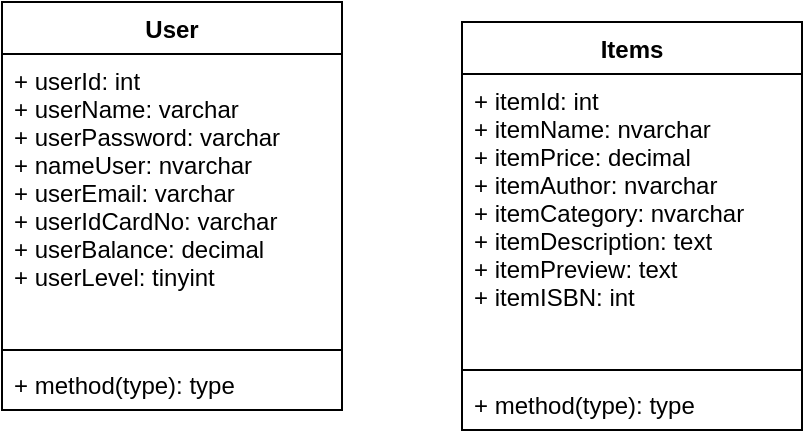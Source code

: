 <mxfile version="10.6.7" type="device"><diagram id="gt12tKwhiGxYiNzj-JnL" name="Page-1"><mxGraphModel dx="840" dy="403" grid="1" gridSize="10" guides="1" tooltips="1" connect="1" arrows="1" fold="1" page="1" pageScale="1" pageWidth="827" pageHeight="1169" math="0" shadow="0"><root><mxCell id="0"/><mxCell id="1" parent="0"/><mxCell id="4NBxB1z9kh_9kkB9zpGr-1" value="User" style="swimlane;fontStyle=1;align=center;verticalAlign=top;childLayout=stackLayout;horizontal=1;startSize=26;horizontalStack=0;resizeParent=1;resizeParentMax=0;resizeLast=0;collapsible=1;marginBottom=0;" vertex="1" parent="1"><mxGeometry x="20" y="20" width="170" height="204" as="geometry"/></mxCell><mxCell id="4NBxB1z9kh_9kkB9zpGr-2" value="+ userId: int&#10;+ userName: varchar&#10;+ userPassword: varchar&#10;+ nameUser: nvarchar&#10;+ userEmail: varchar&#10;+ userIdCardNo: varchar&#10;+ userBalance: decimal&#10;+ userLevel: tinyint&#10;" style="text;strokeColor=none;fillColor=none;align=left;verticalAlign=top;spacingLeft=4;spacingRight=4;overflow=hidden;rotatable=0;points=[[0,0.5],[1,0.5]];portConstraint=eastwest;" vertex="1" parent="4NBxB1z9kh_9kkB9zpGr-1"><mxGeometry y="26" width="170" height="144" as="geometry"/></mxCell><mxCell id="4NBxB1z9kh_9kkB9zpGr-3" value="" style="line;strokeWidth=1;fillColor=none;align=left;verticalAlign=middle;spacingTop=-1;spacingLeft=3;spacingRight=3;rotatable=0;labelPosition=right;points=[];portConstraint=eastwest;" vertex="1" parent="4NBxB1z9kh_9kkB9zpGr-1"><mxGeometry y="170" width="170" height="8" as="geometry"/></mxCell><mxCell id="4NBxB1z9kh_9kkB9zpGr-4" value="+ method(type): type" style="text;strokeColor=none;fillColor=none;align=left;verticalAlign=top;spacingLeft=4;spacingRight=4;overflow=hidden;rotatable=0;points=[[0,0.5],[1,0.5]];portConstraint=eastwest;" vertex="1" parent="4NBxB1z9kh_9kkB9zpGr-1"><mxGeometry y="178" width="170" height="26" as="geometry"/></mxCell><mxCell id="4NBxB1z9kh_9kkB9zpGr-5" value="Items" style="swimlane;fontStyle=1;align=center;verticalAlign=top;childLayout=stackLayout;horizontal=1;startSize=26;horizontalStack=0;resizeParent=1;resizeParentMax=0;resizeLast=0;collapsible=1;marginBottom=0;" vertex="1" parent="1"><mxGeometry x="250" y="30" width="170" height="204" as="geometry"/></mxCell><mxCell id="4NBxB1z9kh_9kkB9zpGr-6" value="+ itemId: int&#10;+ itemName: nvarchar&#10;+ itemPrice: decimal&#10;+ itemAuthor: nvarchar&#10;+ itemCategory: nvarchar&#10;+ itemDescription: text&#10;+ itemPreview: text&#10;+ itemISBN: int&#10;" style="text;strokeColor=none;fillColor=none;align=left;verticalAlign=top;spacingLeft=4;spacingRight=4;overflow=hidden;rotatable=0;points=[[0,0.5],[1,0.5]];portConstraint=eastwest;" vertex="1" parent="4NBxB1z9kh_9kkB9zpGr-5"><mxGeometry y="26" width="170" height="144" as="geometry"/></mxCell><mxCell id="4NBxB1z9kh_9kkB9zpGr-7" value="" style="line;strokeWidth=1;fillColor=none;align=left;verticalAlign=middle;spacingTop=-1;spacingLeft=3;spacingRight=3;rotatable=0;labelPosition=right;points=[];portConstraint=eastwest;" vertex="1" parent="4NBxB1z9kh_9kkB9zpGr-5"><mxGeometry y="170" width="170" height="8" as="geometry"/></mxCell><mxCell id="4NBxB1z9kh_9kkB9zpGr-8" value="+ method(type): type" style="text;strokeColor=none;fillColor=none;align=left;verticalAlign=top;spacingLeft=4;spacingRight=4;overflow=hidden;rotatable=0;points=[[0,0.5],[1,0.5]];portConstraint=eastwest;" vertex="1" parent="4NBxB1z9kh_9kkB9zpGr-5"><mxGeometry y="178" width="170" height="26" as="geometry"/></mxCell></root></mxGraphModel></diagram></mxfile>